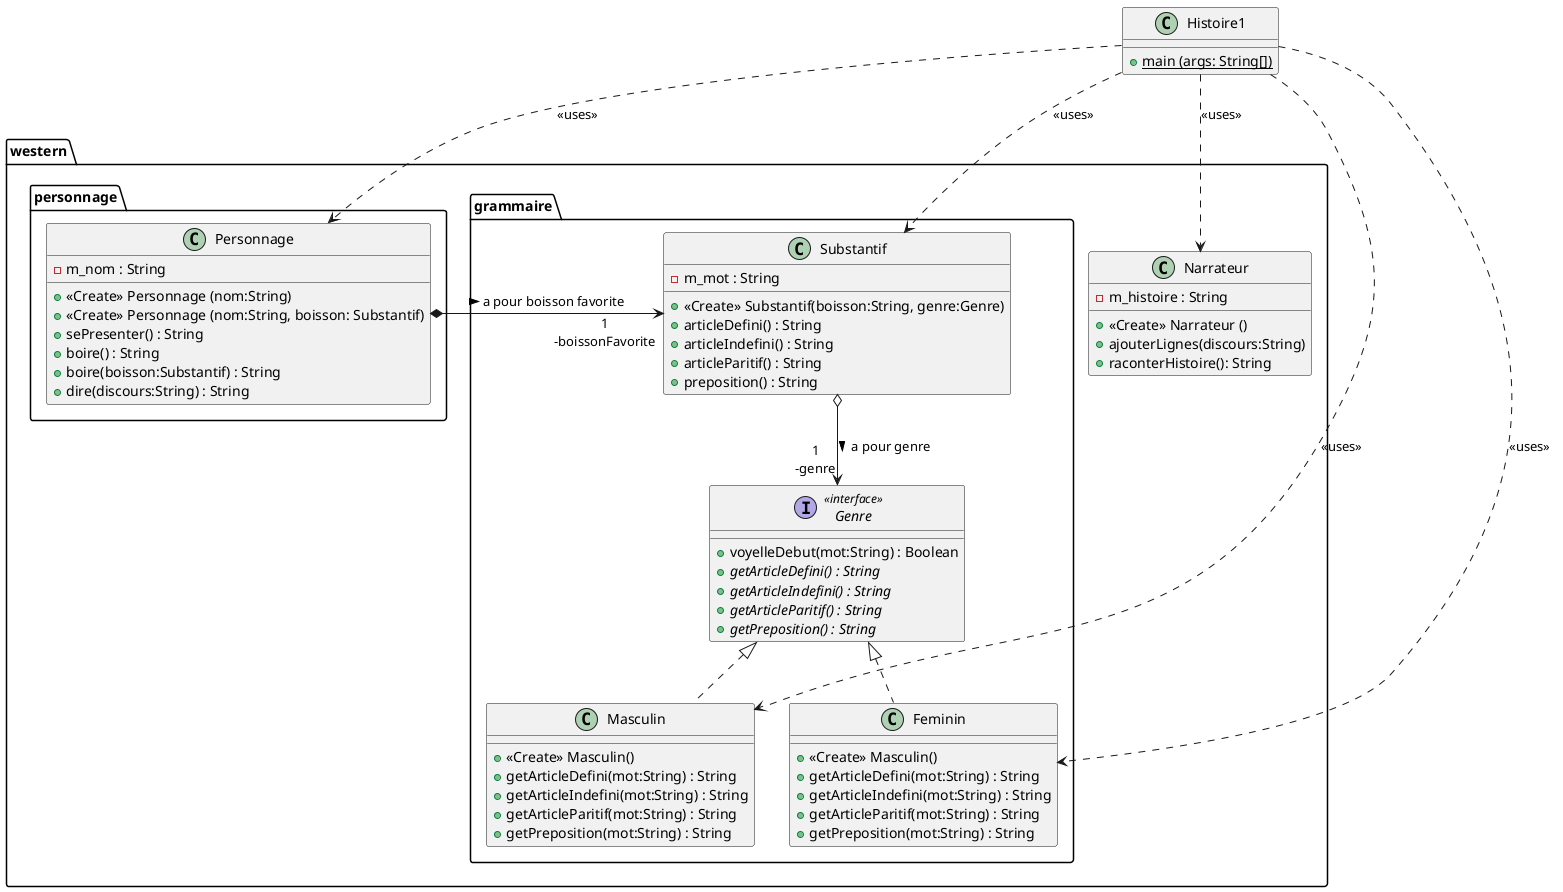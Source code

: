 @startuml
'https://plantuml.com/class-diagram
scale 1

package western {
    package personnage {
        class Personnage
        {
            - m_nom : String
            + <<Create>> Personnage (nom:String)
            + <<Create>> Personnage (nom:String, boisson: Substantif)
            + sePresenter() : String
            + boire() : String
            + boire(boisson:Substantif) : String
            + dire(discours:String) : String
        }
    }

    class Narrateur
    {
        - m_histoire : String
        + <<Create>> Narrateur ()
        + ajouterLignes(discours:String)
        + raconterHistoire(): String
    }

    package grammaire {
        class Substantif
        {
            - m_mot : String
            + <<Create>> Substantif(boisson:String, genre:Genre)
            + articleDefini() : String
            + articleIndefini() : String
            + articleParitif() : String
            + preposition() : String
        }

        interface Genre <<interface>>
        {
            + voyelleDebut(mot:String) : Boolean
            + {abstract} getArticleDefini() : String
            + {abstract} getArticleIndefini() : String
            + {abstract} getArticleParitif() : String
            + {abstract} getPreposition() : String
        }

        class Masculin implements Genre
        {
            + <<Create>> Masculin()
            + getArticleDefini(mot:String) : String
            + getArticleIndefini(mot:String) : String
            + getArticleParitif(mot:String) : String
            + getPreposition(mot:String) : String
        }

        class Feminin implements Genre
        {
            + <<Create>> Masculin()
            + getArticleDefini(mot:String) : String
            + getArticleIndefini(mot:String) : String
            + getArticleParitif(mot:String) : String
            + getPreposition(mot:String) : String
        }
    }
}

class Histoire1 {
    + {static} main (args: String[])
}

Personnage *-> "1\n-boissonFavorite" Substantif : > a pour boisson favorite
Substantif o--> "1\n-genre" Genre : > a pour genre
Histoire1 ..> Personnage : <<uses>>
Histoire1 ..> Substantif : <<uses>>
Histoire1 ..> Narrateur : <<uses>>
Histoire1 ..> Masculin : <<uses>>
Histoire1 ..> Feminin : <<uses>>



@enduml